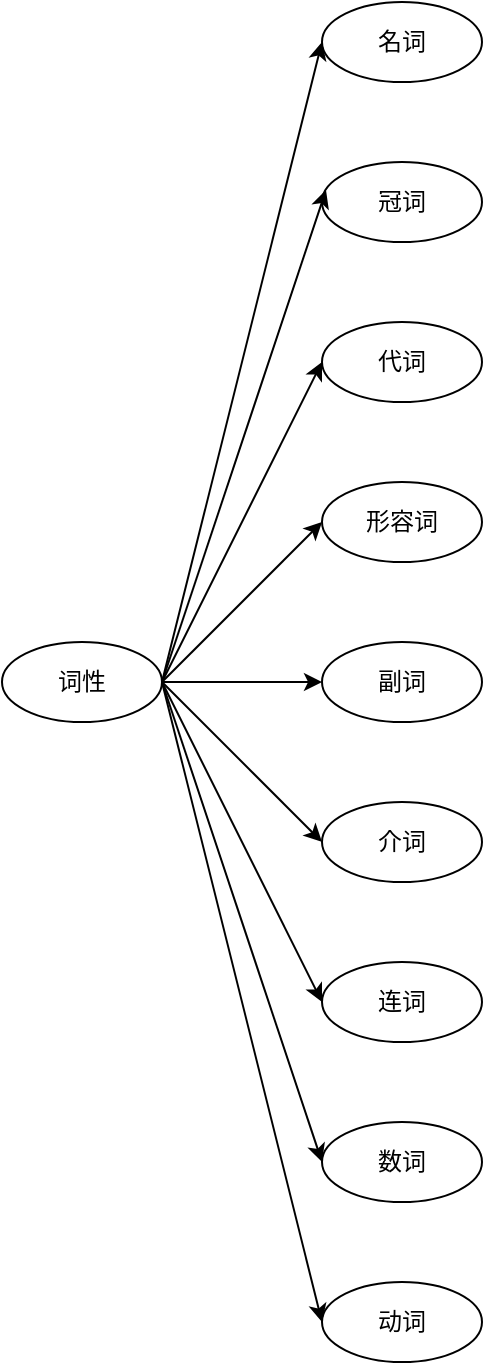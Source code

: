 <mxfile version="14.5.1" type="device"><diagram id="8eXP7VuhP__y8Lkb_-ve" name="第 1 页"><mxGraphModel dx="1666" dy="905" grid="1" gridSize="10" guides="1" tooltips="1" connect="1" arrows="1" fold="1" page="1" pageScale="1" pageWidth="827" pageHeight="1169" math="0" shadow="0"><root><mxCell id="0"/><mxCell id="1" parent="0"/><mxCell id="oQ_vpwA0jbDC1aW2win6-1" value="词性" style="ellipse;whiteSpace=wrap;html=1;" parent="1" vertex="1"><mxGeometry x="40" y="360" width="80" height="40" as="geometry"/></mxCell><mxCell id="oQ_vpwA0jbDC1aW2win6-2" value="名词" style="ellipse;whiteSpace=wrap;html=1;" parent="1" vertex="1"><mxGeometry x="200" y="40" width="80" height="40" as="geometry"/></mxCell><mxCell id="oQ_vpwA0jbDC1aW2win6-3" value="冠词" style="ellipse;whiteSpace=wrap;html=1;" parent="1" vertex="1"><mxGeometry x="200" y="120" width="80" height="40" as="geometry"/></mxCell><mxCell id="oQ_vpwA0jbDC1aW2win6-4" value="代词" style="ellipse;whiteSpace=wrap;html=1;" parent="1" vertex="1"><mxGeometry x="200" y="200" width="80" height="40" as="geometry"/></mxCell><mxCell id="oQ_vpwA0jbDC1aW2win6-5" value="形容词" style="ellipse;whiteSpace=wrap;html=1;" parent="1" vertex="1"><mxGeometry x="200" y="280" width="80" height="40" as="geometry"/></mxCell><mxCell id="oQ_vpwA0jbDC1aW2win6-6" value="副词" style="ellipse;whiteSpace=wrap;html=1;" parent="1" vertex="1"><mxGeometry x="200" y="360" width="80" height="40" as="geometry"/></mxCell><mxCell id="oQ_vpwA0jbDC1aW2win6-7" value="介词" style="ellipse;whiteSpace=wrap;html=1;" parent="1" vertex="1"><mxGeometry x="200" y="440" width="80" height="40" as="geometry"/></mxCell><mxCell id="oQ_vpwA0jbDC1aW2win6-8" value="连词" style="ellipse;whiteSpace=wrap;html=1;" parent="1" vertex="1"><mxGeometry x="200" y="520" width="80" height="40" as="geometry"/></mxCell><mxCell id="oQ_vpwA0jbDC1aW2win6-9" value="数词" style="ellipse;whiteSpace=wrap;html=1;" parent="1" vertex="1"><mxGeometry x="200" y="600" width="80" height="40" as="geometry"/></mxCell><mxCell id="oQ_vpwA0jbDC1aW2win6-10" value="动词" style="ellipse;whiteSpace=wrap;html=1;" parent="1" vertex="1"><mxGeometry x="200" y="680" width="80" height="40" as="geometry"/></mxCell><mxCell id="oQ_vpwA0jbDC1aW2win6-11" value="" style="endArrow=classic;html=1;exitX=1;exitY=0.5;exitDx=0;exitDy=0;entryX=0;entryY=0.5;entryDx=0;entryDy=0;" parent="1" source="oQ_vpwA0jbDC1aW2win6-1" target="oQ_vpwA0jbDC1aW2win6-2" edge="1"><mxGeometry width="50" height="50" relative="1" as="geometry"><mxPoint x="50" y="-20" as="sourcePoint"/><mxPoint x="100" y="-70" as="targetPoint"/></mxGeometry></mxCell><mxCell id="oQ_vpwA0jbDC1aW2win6-12" value="" style="endArrow=classic;html=1;exitX=1;exitY=0.5;exitDx=0;exitDy=0;entryX=0.025;entryY=0.35;entryDx=0;entryDy=0;entryPerimeter=0;" parent="1" source="oQ_vpwA0jbDC1aW2win6-1" target="oQ_vpwA0jbDC1aW2win6-3" edge="1"><mxGeometry width="50" height="50" relative="1" as="geometry"><mxPoint x="90" y="-130" as="sourcePoint"/><mxPoint x="210" y="-250" as="targetPoint"/></mxGeometry></mxCell><mxCell id="oQ_vpwA0jbDC1aW2win6-13" value="" style="endArrow=classic;html=1;exitX=1;exitY=0.5;exitDx=0;exitDy=0;entryX=0;entryY=0.5;entryDx=0;entryDy=0;" parent="1" source="oQ_vpwA0jbDC1aW2win6-1" target="oQ_vpwA0jbDC1aW2win6-4" edge="1"><mxGeometry width="50" height="50" relative="1" as="geometry"><mxPoint x="90" y="-130" as="sourcePoint"/><mxPoint x="212" y="-176" as="targetPoint"/></mxGeometry></mxCell><mxCell id="oQ_vpwA0jbDC1aW2win6-14" value="" style="endArrow=classic;html=1;exitX=1;exitY=0.5;exitDx=0;exitDy=0;entryX=0;entryY=0.5;entryDx=0;entryDy=0;" parent="1" source="oQ_vpwA0jbDC1aW2win6-1" target="oQ_vpwA0jbDC1aW2win6-5" edge="1"><mxGeometry width="50" height="50" relative="1" as="geometry"><mxPoint x="90" y="-130" as="sourcePoint"/><mxPoint x="210" y="-90" as="targetPoint"/></mxGeometry></mxCell><mxCell id="oQ_vpwA0jbDC1aW2win6-15" value="" style="endArrow=classic;html=1;entryX=0;entryY=0.5;entryDx=0;entryDy=0;exitX=1;exitY=0.5;exitDx=0;exitDy=0;" parent="1" source="oQ_vpwA0jbDC1aW2win6-1" target="oQ_vpwA0jbDC1aW2win6-6" edge="1"><mxGeometry width="50" height="50" relative="1" as="geometry"><mxPoint x="80" y="-80" as="sourcePoint"/><mxPoint x="210" y="-10" as="targetPoint"/></mxGeometry></mxCell><mxCell id="oQ_vpwA0jbDC1aW2win6-16" value="" style="endArrow=classic;html=1;entryX=0;entryY=0.5;entryDx=0;entryDy=0;exitX=1;exitY=0.5;exitDx=0;exitDy=0;" parent="1" source="oQ_vpwA0jbDC1aW2win6-1" target="oQ_vpwA0jbDC1aW2win6-7" edge="1"><mxGeometry width="50" height="50" relative="1" as="geometry"><mxPoint x="90" y="-130" as="sourcePoint"/><mxPoint x="210" y="70" as="targetPoint"/></mxGeometry></mxCell><mxCell id="oQ_vpwA0jbDC1aW2win6-17" value="" style="endArrow=classic;html=1;entryX=0;entryY=0.5;entryDx=0;entryDy=0;exitX=1;exitY=0.5;exitDx=0;exitDy=0;" parent="1" source="oQ_vpwA0jbDC1aW2win6-1" target="oQ_vpwA0jbDC1aW2win6-8" edge="1"><mxGeometry width="50" height="50" relative="1" as="geometry"><mxPoint x="80" y="110" as="sourcePoint"/><mxPoint x="210" y="150" as="targetPoint"/></mxGeometry></mxCell><mxCell id="oQ_vpwA0jbDC1aW2win6-18" value="" style="endArrow=classic;html=1;entryX=0;entryY=0.5;entryDx=0;entryDy=0;exitX=1;exitY=0.5;exitDx=0;exitDy=0;" parent="1" source="oQ_vpwA0jbDC1aW2win6-1" target="oQ_vpwA0jbDC1aW2win6-9" edge="1"><mxGeometry width="50" height="50" relative="1" as="geometry"><mxPoint x="90" y="120" as="sourcePoint"/><mxPoint x="210" y="230" as="targetPoint"/></mxGeometry></mxCell><mxCell id="oQ_vpwA0jbDC1aW2win6-19" value="" style="endArrow=classic;html=1;entryX=0;entryY=0.5;entryDx=0;entryDy=0;exitX=1;exitY=0.5;exitDx=0;exitDy=0;" parent="1" source="oQ_vpwA0jbDC1aW2win6-1" target="oQ_vpwA0jbDC1aW2win6-10" edge="1"><mxGeometry width="50" height="50" relative="1" as="geometry"><mxPoint x="70" y="270" as="sourcePoint"/><mxPoint x="190" y="380" as="targetPoint"/></mxGeometry></mxCell></root></mxGraphModel></diagram></mxfile>